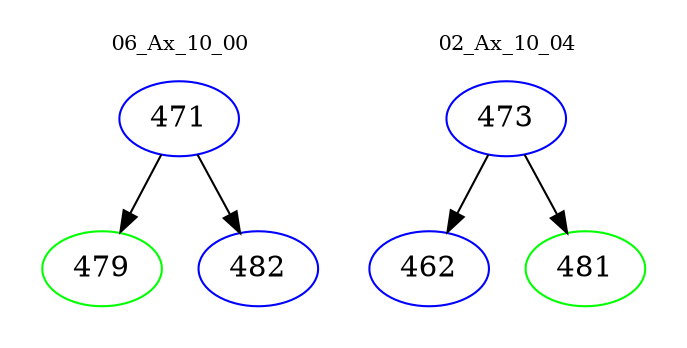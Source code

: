 digraph{
subgraph cluster_0 {
color = white
label = "06_Ax_10_00";
fontsize=10;
T0_471 [label="471", color="blue"]
T0_471 -> T0_479 [color="black"]
T0_479 [label="479", color="green"]
T0_471 -> T0_482 [color="black"]
T0_482 [label="482", color="blue"]
}
subgraph cluster_1 {
color = white
label = "02_Ax_10_04";
fontsize=10;
T1_473 [label="473", color="blue"]
T1_473 -> T1_462 [color="black"]
T1_462 [label="462", color="blue"]
T1_473 -> T1_481 [color="black"]
T1_481 [label="481", color="green"]
}
}
